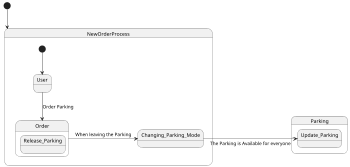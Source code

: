 @startuml
'https://plantuml.com/state-diagram

scale 350 width
[*] --> NewOrderProcess

state NewOrderProcess {
  [*] --> User

  User --> Order : Order Parking
  Order -> Changing_Parking_Mode : When leaving the Parking

state Order{

state Release_Parking
}
}

state Parking {
Changing_Parking_Mode -> Update_Parking : The Parking is Available for everyone

state Update_Parking{
}
}
@enduml